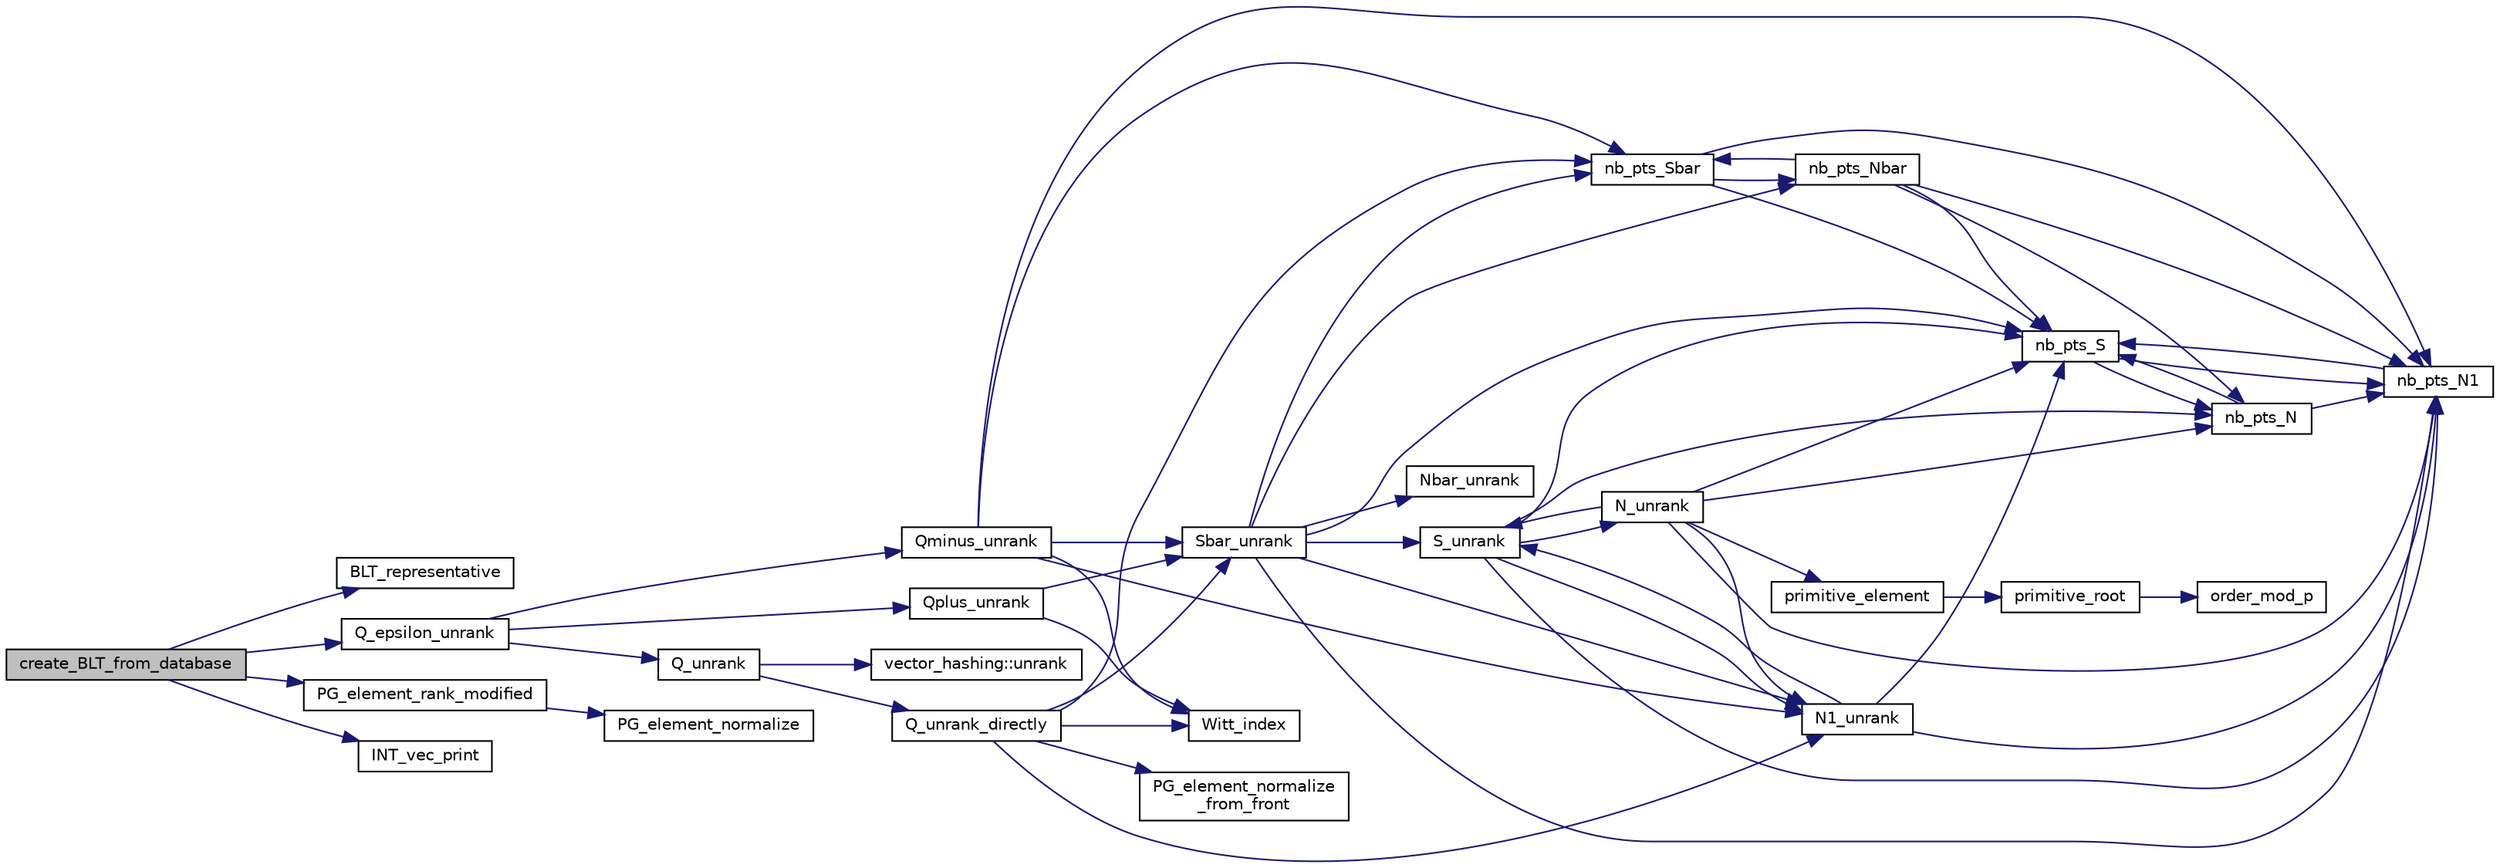 digraph "create_BLT_from_database"
{
  edge [fontname="Helvetica",fontsize="10",labelfontname="Helvetica",labelfontsize="10"];
  node [fontname="Helvetica",fontsize="10",shape=record];
  rankdir="LR";
  Node2793 [label="create_BLT_from_database",height=0.2,width=0.4,color="black", fillcolor="grey75", style="filled", fontcolor="black"];
  Node2793 -> Node2794 [color="midnightblue",fontsize="10",style="solid",fontname="Helvetica"];
  Node2794 [label="BLT_representative",height=0.2,width=0.4,color="black", fillcolor="white", style="filled",URL="$d7/d94/data_8_c.html#a2401ce989dcb0a552102a95f146fa716"];
  Node2793 -> Node2795 [color="midnightblue",fontsize="10",style="solid",fontname="Helvetica"];
  Node2795 [label="Q_epsilon_unrank",height=0.2,width=0.4,color="black", fillcolor="white", style="filled",URL="$d4/d67/geometry_8h.html#af162c4d30d4a6528299e37551c353e7b"];
  Node2795 -> Node2796 [color="midnightblue",fontsize="10",style="solid",fontname="Helvetica"];
  Node2796 [label="Q_unrank",height=0.2,width=0.4,color="black", fillcolor="white", style="filled",URL="$db/da0/lib_2foundations_2geometry_2orthogonal__points_8_c.html#a6d02923d5b54ef796934e753e6f5b65b"];
  Node2796 -> Node2797 [color="midnightblue",fontsize="10",style="solid",fontname="Helvetica"];
  Node2797 [label="vector_hashing::unrank",height=0.2,width=0.4,color="black", fillcolor="white", style="filled",URL="$d8/daa/classvector__hashing.html#abbebd3a96a6d27a34b9b49af99e2ed3d"];
  Node2796 -> Node2798 [color="midnightblue",fontsize="10",style="solid",fontname="Helvetica"];
  Node2798 [label="Q_unrank_directly",height=0.2,width=0.4,color="black", fillcolor="white", style="filled",URL="$db/da0/lib_2foundations_2geometry_2orthogonal__points_8_c.html#a105e7e72249e78fcf0785c69099d90ce"];
  Node2798 -> Node2799 [color="midnightblue",fontsize="10",style="solid",fontname="Helvetica"];
  Node2799 [label="Witt_index",height=0.2,width=0.4,color="black", fillcolor="white", style="filled",URL="$db/da0/lib_2foundations_2geometry_2orthogonal__points_8_c.html#ab3483ecb9859a6758f82b5327da50534"];
  Node2798 -> Node2800 [color="midnightblue",fontsize="10",style="solid",fontname="Helvetica"];
  Node2800 [label="nb_pts_Sbar",height=0.2,width=0.4,color="black", fillcolor="white", style="filled",URL="$db/da0/lib_2foundations_2geometry_2orthogonal__points_8_c.html#a986dda26505c9934c771578b084f67cc"];
  Node2800 -> Node2801 [color="midnightblue",fontsize="10",style="solid",fontname="Helvetica"];
  Node2801 [label="nb_pts_S",height=0.2,width=0.4,color="black", fillcolor="white", style="filled",URL="$db/da0/lib_2foundations_2geometry_2orthogonal__points_8_c.html#a9bc3dec6e722644d182738102c3e04f3"];
  Node2801 -> Node2802 [color="midnightblue",fontsize="10",style="solid",fontname="Helvetica"];
  Node2802 [label="nb_pts_N",height=0.2,width=0.4,color="black", fillcolor="white", style="filled",URL="$db/da0/lib_2foundations_2geometry_2orthogonal__points_8_c.html#a93e16898c27b1d1c0a6405a7b0615ba6"];
  Node2802 -> Node2801 [color="midnightblue",fontsize="10",style="solid",fontname="Helvetica"];
  Node2802 -> Node2803 [color="midnightblue",fontsize="10",style="solid",fontname="Helvetica"];
  Node2803 [label="nb_pts_N1",height=0.2,width=0.4,color="black", fillcolor="white", style="filled",URL="$db/da0/lib_2foundations_2geometry_2orthogonal__points_8_c.html#ae0f2e1c76523db67b4ec9629ccc35bc6"];
  Node2803 -> Node2801 [color="midnightblue",fontsize="10",style="solid",fontname="Helvetica"];
  Node2801 -> Node2803 [color="midnightblue",fontsize="10",style="solid",fontname="Helvetica"];
  Node2800 -> Node2804 [color="midnightblue",fontsize="10",style="solid",fontname="Helvetica"];
  Node2804 [label="nb_pts_Nbar",height=0.2,width=0.4,color="black", fillcolor="white", style="filled",URL="$db/da0/lib_2foundations_2geometry_2orthogonal__points_8_c.html#a51b4684a176c6841fd3cd6c34c684c2c"];
  Node2804 -> Node2800 [color="midnightblue",fontsize="10",style="solid",fontname="Helvetica"];
  Node2804 -> Node2802 [color="midnightblue",fontsize="10",style="solid",fontname="Helvetica"];
  Node2804 -> Node2801 [color="midnightblue",fontsize="10",style="solid",fontname="Helvetica"];
  Node2804 -> Node2803 [color="midnightblue",fontsize="10",style="solid",fontname="Helvetica"];
  Node2800 -> Node2803 [color="midnightblue",fontsize="10",style="solid",fontname="Helvetica"];
  Node2798 -> Node2805 [color="midnightblue",fontsize="10",style="solid",fontname="Helvetica"];
  Node2805 [label="Sbar_unrank",height=0.2,width=0.4,color="black", fillcolor="white", style="filled",URL="$db/da0/lib_2foundations_2geometry_2orthogonal__points_8_c.html#a65d9b9ccfff12dd92f4f4e8360701c98"];
  Node2805 -> Node2800 [color="midnightblue",fontsize="10",style="solid",fontname="Helvetica"];
  Node2805 -> Node2801 [color="midnightblue",fontsize="10",style="solid",fontname="Helvetica"];
  Node2805 -> Node2806 [color="midnightblue",fontsize="10",style="solid",fontname="Helvetica"];
  Node2806 [label="S_unrank",height=0.2,width=0.4,color="black", fillcolor="white", style="filled",URL="$db/da0/lib_2foundations_2geometry_2orthogonal__points_8_c.html#a18964a35af25f1b4a85f4eaeb1543d92"];
  Node2806 -> Node2801 [color="midnightblue",fontsize="10",style="solid",fontname="Helvetica"];
  Node2806 -> Node2802 [color="midnightblue",fontsize="10",style="solid",fontname="Helvetica"];
  Node2806 -> Node2803 [color="midnightblue",fontsize="10",style="solid",fontname="Helvetica"];
  Node2806 -> Node2807 [color="midnightblue",fontsize="10",style="solid",fontname="Helvetica"];
  Node2807 [label="N_unrank",height=0.2,width=0.4,color="black", fillcolor="white", style="filled",URL="$db/da0/lib_2foundations_2geometry_2orthogonal__points_8_c.html#ab79724bd19da3bc1b383550113f9d7aa"];
  Node2807 -> Node2801 [color="midnightblue",fontsize="10",style="solid",fontname="Helvetica"];
  Node2807 -> Node2802 [color="midnightblue",fontsize="10",style="solid",fontname="Helvetica"];
  Node2807 -> Node2806 [color="midnightblue",fontsize="10",style="solid",fontname="Helvetica"];
  Node2807 -> Node2803 [color="midnightblue",fontsize="10",style="solid",fontname="Helvetica"];
  Node2807 -> Node2808 [color="midnightblue",fontsize="10",style="solid",fontname="Helvetica"];
  Node2808 [label="N1_unrank",height=0.2,width=0.4,color="black", fillcolor="white", style="filled",URL="$db/da0/lib_2foundations_2geometry_2orthogonal__points_8_c.html#aa9427e27f7f207c1baff3a34cc5d78cf"];
  Node2808 -> Node2801 [color="midnightblue",fontsize="10",style="solid",fontname="Helvetica"];
  Node2808 -> Node2803 [color="midnightblue",fontsize="10",style="solid",fontname="Helvetica"];
  Node2808 -> Node2806 [color="midnightblue",fontsize="10",style="solid",fontname="Helvetica"];
  Node2807 -> Node2809 [color="midnightblue",fontsize="10",style="solid",fontname="Helvetica"];
  Node2809 [label="primitive_element",height=0.2,width=0.4,color="black", fillcolor="white", style="filled",URL="$db/da0/lib_2foundations_2geometry_2orthogonal__points_8_c.html#a97350390ec02c8cd9f54751708e28768"];
  Node2809 -> Node2810 [color="midnightblue",fontsize="10",style="solid",fontname="Helvetica"];
  Node2810 [label="primitive_root",height=0.2,width=0.4,color="black", fillcolor="white", style="filled",URL="$de/dc5/algebra__and__number__theory_8h.html#a0b6f7619d12ff2c4e60b852b820b0972"];
  Node2810 -> Node2811 [color="midnightblue",fontsize="10",style="solid",fontname="Helvetica"];
  Node2811 [label="order_mod_p",height=0.2,width=0.4,color="black", fillcolor="white", style="filled",URL="$df/dda/number__theory_8_c.html#aa38aa7e68ab81726a4462995135456b2"];
  Node2806 -> Node2808 [color="midnightblue",fontsize="10",style="solid",fontname="Helvetica"];
  Node2805 -> Node2804 [color="midnightblue",fontsize="10",style="solid",fontname="Helvetica"];
  Node2805 -> Node2803 [color="midnightblue",fontsize="10",style="solid",fontname="Helvetica"];
  Node2805 -> Node2812 [color="midnightblue",fontsize="10",style="solid",fontname="Helvetica"];
  Node2812 [label="Nbar_unrank",height=0.2,width=0.4,color="black", fillcolor="white", style="filled",URL="$db/da0/lib_2foundations_2geometry_2orthogonal__points_8_c.html#ad641d8fb061c898a2c18266e263fb278"];
  Node2805 -> Node2808 [color="midnightblue",fontsize="10",style="solid",fontname="Helvetica"];
  Node2798 -> Node2813 [color="midnightblue",fontsize="10",style="solid",fontname="Helvetica"];
  Node2813 [label="PG_element_normalize\l_from_front",height=0.2,width=0.4,color="black", fillcolor="white", style="filled",URL="$d4/d67/geometry_8h.html#af675caf5f9975573455c8d93cb56bf95"];
  Node2798 -> Node2808 [color="midnightblue",fontsize="10",style="solid",fontname="Helvetica"];
  Node2795 -> Node2814 [color="midnightblue",fontsize="10",style="solid",fontname="Helvetica"];
  Node2814 [label="Qplus_unrank",height=0.2,width=0.4,color="black", fillcolor="white", style="filled",URL="$db/da0/lib_2foundations_2geometry_2orthogonal__points_8_c.html#ad50512edd586919700e033744b4a03c8"];
  Node2814 -> Node2799 [color="midnightblue",fontsize="10",style="solid",fontname="Helvetica"];
  Node2814 -> Node2805 [color="midnightblue",fontsize="10",style="solid",fontname="Helvetica"];
  Node2795 -> Node2815 [color="midnightblue",fontsize="10",style="solid",fontname="Helvetica"];
  Node2815 [label="Qminus_unrank",height=0.2,width=0.4,color="black", fillcolor="white", style="filled",URL="$db/da0/lib_2foundations_2geometry_2orthogonal__points_8_c.html#ac2dd18f435ab479095b836a483c12c7d"];
  Node2815 -> Node2799 [color="midnightblue",fontsize="10",style="solid",fontname="Helvetica"];
  Node2815 -> Node2800 [color="midnightblue",fontsize="10",style="solid",fontname="Helvetica"];
  Node2815 -> Node2805 [color="midnightblue",fontsize="10",style="solid",fontname="Helvetica"];
  Node2815 -> Node2803 [color="midnightblue",fontsize="10",style="solid",fontname="Helvetica"];
  Node2815 -> Node2808 [color="midnightblue",fontsize="10",style="solid",fontname="Helvetica"];
  Node2793 -> Node2816 [color="midnightblue",fontsize="10",style="solid",fontname="Helvetica"];
  Node2816 [label="PG_element_rank_modified",height=0.2,width=0.4,color="black", fillcolor="white", style="filled",URL="$d4/d67/geometry_8h.html#a9cd1a8bf5b88a038e33862f6c2c3dd36"];
  Node2816 -> Node2817 [color="midnightblue",fontsize="10",style="solid",fontname="Helvetica"];
  Node2817 [label="PG_element_normalize",height=0.2,width=0.4,color="black", fillcolor="white", style="filled",URL="$df/de4/projective_8_c.html#a5a4c3c1158bad6bab0d786c616bd0996"];
  Node2793 -> Node2818 [color="midnightblue",fontsize="10",style="solid",fontname="Helvetica"];
  Node2818 [label="INT_vec_print",height=0.2,width=0.4,color="black", fillcolor="white", style="filled",URL="$df/dbf/sajeeb_8_c.html#a79a5901af0b47dd0d694109543c027fe"];
}
